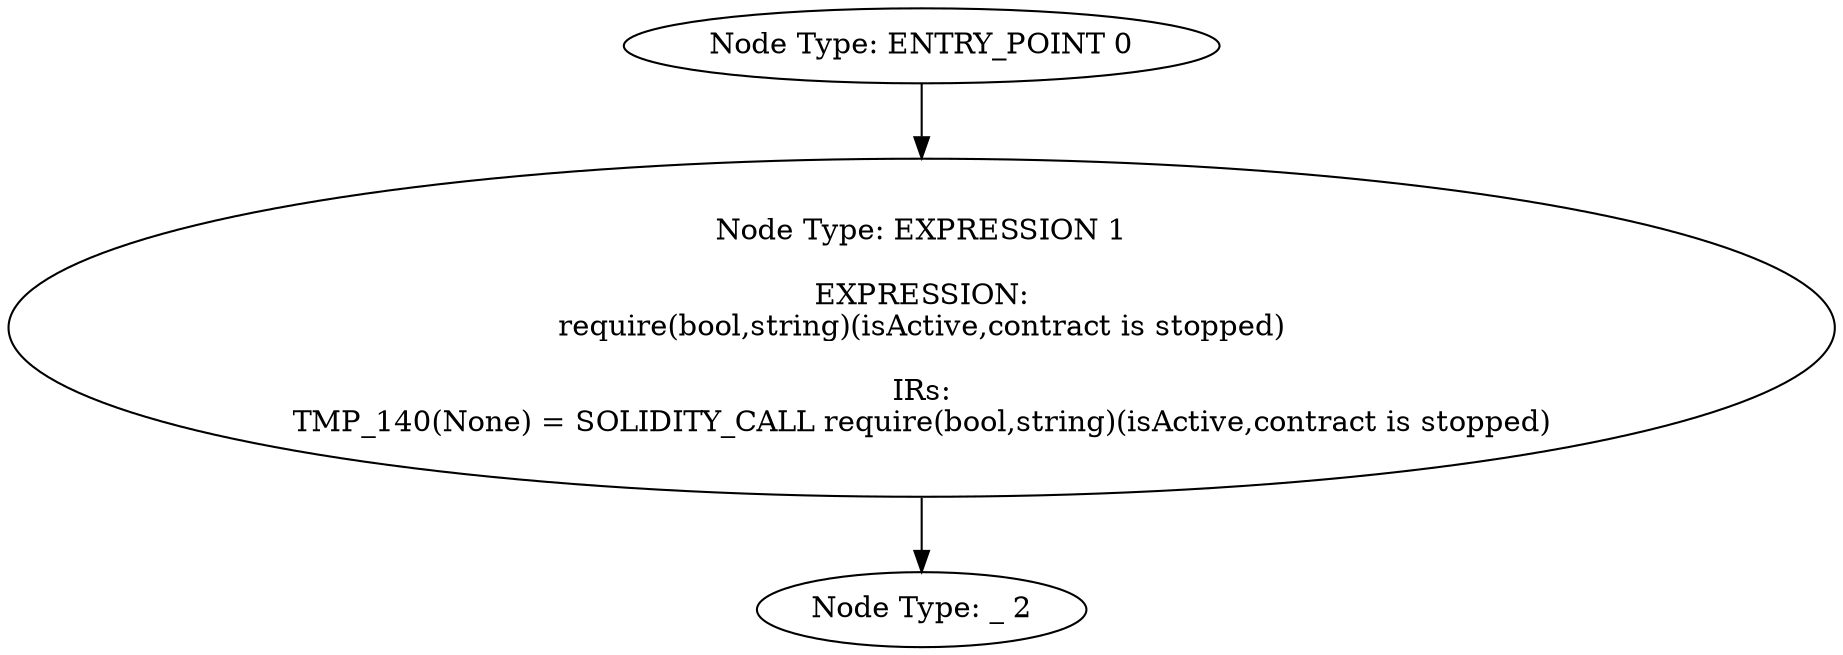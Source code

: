 digraph{
0[label="Node Type: ENTRY_POINT 0
"];
0->1;
1[label="Node Type: EXPRESSION 1

EXPRESSION:
require(bool,string)(isActive,contract is stopped)

IRs:
TMP_140(None) = SOLIDITY_CALL require(bool,string)(isActive,contract is stopped)"];
1->2;
2[label="Node Type: _ 2
"];
}
